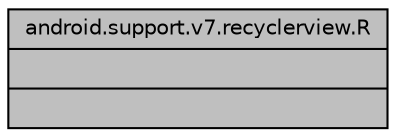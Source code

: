 digraph "android.support.v7.recyclerview.R"
{
 // LATEX_PDF_SIZE
  edge [fontname="Helvetica",fontsize="10",labelfontname="Helvetica",labelfontsize="10"];
  node [fontname="Helvetica",fontsize="10",shape=record];
  Node1 [label="{android.support.v7.recyclerview.R\n||}",height=0.2,width=0.4,color="black", fillcolor="grey75", style="filled", fontcolor="black",tooltip=" "];
}
